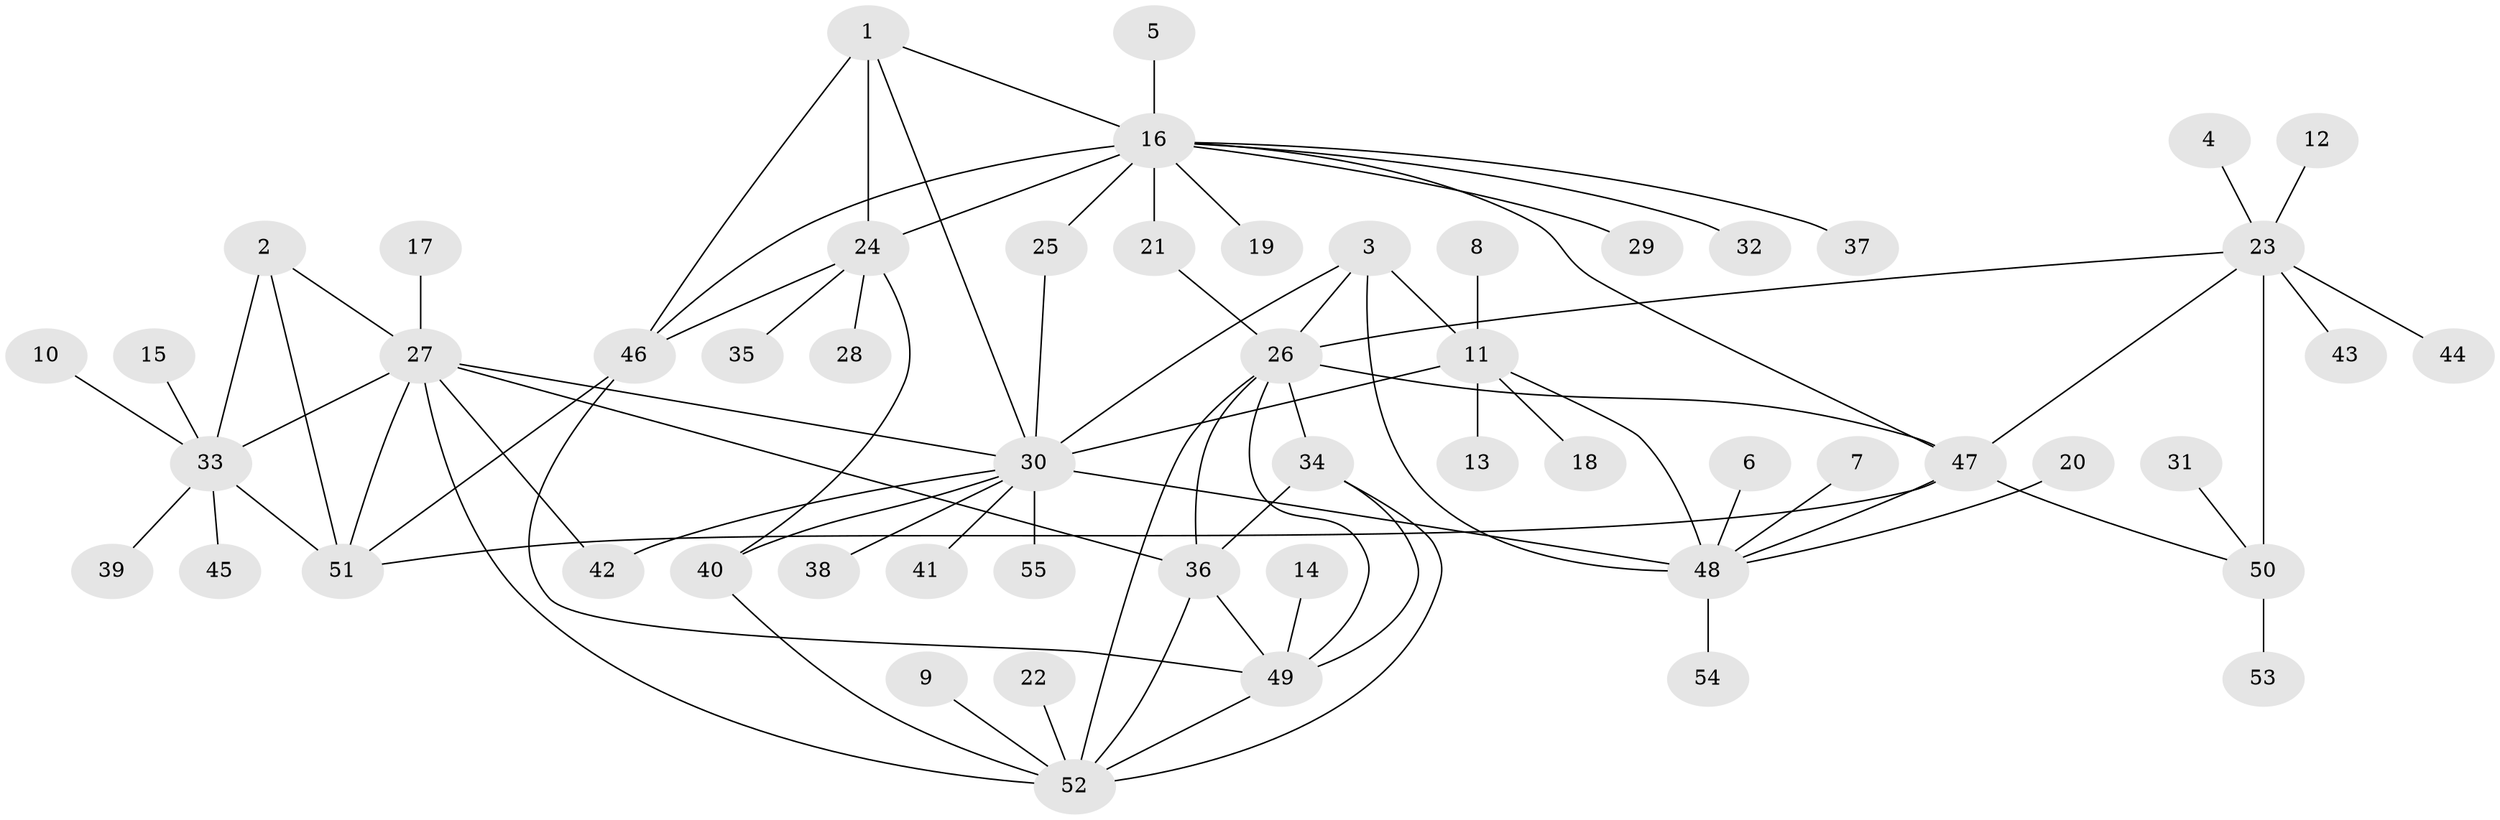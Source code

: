 // original degree distribution, {5: 0.03669724770642202, 8: 0.045871559633027525, 14: 0.009174311926605505, 6: 0.01834862385321101, 10: 0.01834862385321101, 11: 0.027522935779816515, 4: 0.01834862385321101, 7: 0.01834862385321101, 9: 0.03669724770642202, 1: 0.6055045871559633, 3: 0.027522935779816515, 2: 0.13761467889908258}
// Generated by graph-tools (version 1.1) at 2025/02/03/09/25 03:02:38]
// undirected, 55 vertices, 83 edges
graph export_dot {
graph [start="1"]
  node [color=gray90,style=filled];
  1;
  2;
  3;
  4;
  5;
  6;
  7;
  8;
  9;
  10;
  11;
  12;
  13;
  14;
  15;
  16;
  17;
  18;
  19;
  20;
  21;
  22;
  23;
  24;
  25;
  26;
  27;
  28;
  29;
  30;
  31;
  32;
  33;
  34;
  35;
  36;
  37;
  38;
  39;
  40;
  41;
  42;
  43;
  44;
  45;
  46;
  47;
  48;
  49;
  50;
  51;
  52;
  53;
  54;
  55;
  1 -- 16 [weight=1.0];
  1 -- 24 [weight=2.0];
  1 -- 30 [weight=1.0];
  1 -- 46 [weight=1.0];
  2 -- 27 [weight=1.0];
  2 -- 33 [weight=2.0];
  2 -- 51 [weight=1.0];
  3 -- 11 [weight=1.0];
  3 -- 26 [weight=1.0];
  3 -- 30 [weight=2.0];
  3 -- 48 [weight=1.0];
  4 -- 23 [weight=1.0];
  5 -- 16 [weight=1.0];
  6 -- 48 [weight=1.0];
  7 -- 48 [weight=1.0];
  8 -- 11 [weight=1.0];
  9 -- 52 [weight=1.0];
  10 -- 33 [weight=1.0];
  11 -- 13 [weight=1.0];
  11 -- 18 [weight=1.0];
  11 -- 30 [weight=2.0];
  11 -- 48 [weight=1.0];
  12 -- 23 [weight=1.0];
  14 -- 49 [weight=1.0];
  15 -- 33 [weight=1.0];
  16 -- 19 [weight=1.0];
  16 -- 21 [weight=1.0];
  16 -- 24 [weight=2.0];
  16 -- 25 [weight=1.0];
  16 -- 29 [weight=1.0];
  16 -- 32 [weight=1.0];
  16 -- 37 [weight=1.0];
  16 -- 46 [weight=1.0];
  16 -- 47 [weight=1.0];
  17 -- 27 [weight=1.0];
  20 -- 48 [weight=1.0];
  21 -- 26 [weight=1.0];
  22 -- 52 [weight=1.0];
  23 -- 26 [weight=1.0];
  23 -- 43 [weight=1.0];
  23 -- 44 [weight=1.0];
  23 -- 47 [weight=3.0];
  23 -- 50 [weight=3.0];
  24 -- 28 [weight=1.0];
  24 -- 35 [weight=1.0];
  24 -- 40 [weight=1.0];
  24 -- 46 [weight=2.0];
  25 -- 30 [weight=1.0];
  26 -- 34 [weight=1.0];
  26 -- 36 [weight=1.0];
  26 -- 47 [weight=1.0];
  26 -- 49 [weight=1.0];
  26 -- 52 [weight=1.0];
  27 -- 30 [weight=1.0];
  27 -- 33 [weight=2.0];
  27 -- 36 [weight=1.0];
  27 -- 42 [weight=1.0];
  27 -- 51 [weight=1.0];
  27 -- 52 [weight=1.0];
  30 -- 38 [weight=1.0];
  30 -- 40 [weight=1.0];
  30 -- 41 [weight=1.0];
  30 -- 42 [weight=1.0];
  30 -- 48 [weight=2.0];
  30 -- 55 [weight=1.0];
  31 -- 50 [weight=1.0];
  33 -- 39 [weight=1.0];
  33 -- 45 [weight=1.0];
  33 -- 51 [weight=2.0];
  34 -- 36 [weight=1.0];
  34 -- 49 [weight=1.0];
  34 -- 52 [weight=1.0];
  36 -- 49 [weight=1.0];
  36 -- 52 [weight=1.0];
  40 -- 52 [weight=1.0];
  46 -- 49 [weight=1.0];
  46 -- 51 [weight=1.0];
  47 -- 48 [weight=1.0];
  47 -- 50 [weight=1.0];
  47 -- 51 [weight=1.0];
  48 -- 54 [weight=1.0];
  49 -- 52 [weight=1.0];
  50 -- 53 [weight=1.0];
}
